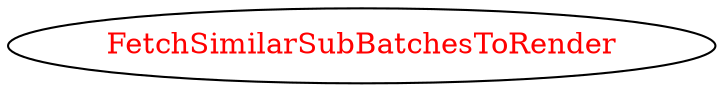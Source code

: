 digraph dependencyGraph {
 concentrate=true;
 ranksep="2.0";
 rankdir="LR"; 
 splines="ortho";
"FetchSimilarSubBatchesToRender" [fontcolor="red"];
}